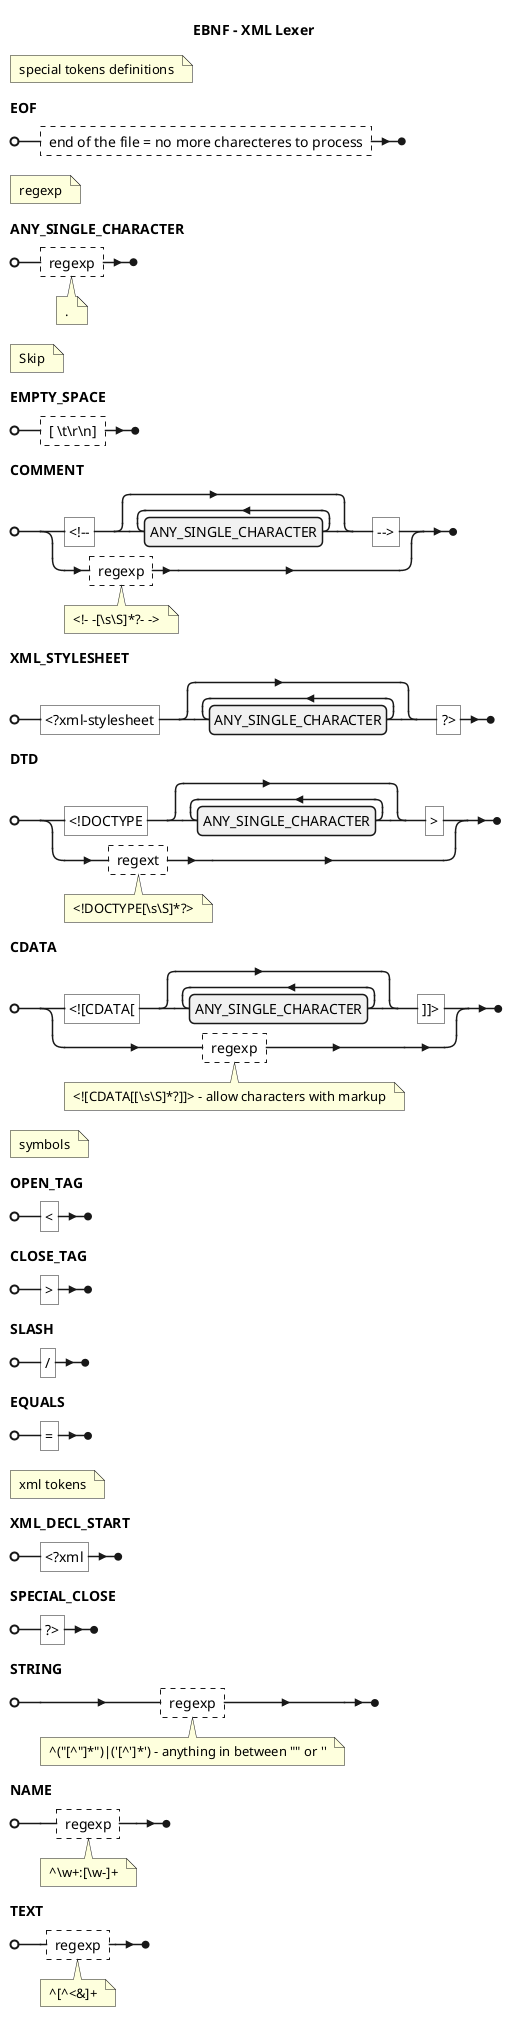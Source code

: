 @startebnf
title EBNF - XML Lexer

(* special tokens definitions *)

EOF = ? end of the file = no more charecteres to process ? ;


(* regexp *)

ANY_SINGLE_CHARACTER = ? regexp ? (* . *) ;


(* Skip *)

EMPTY_SPACE = ? [ \t\r\n] ? ;

COMMENT = "<!--" , { ANY_SINGLE_CHARACTER } , "-->"  |
  ? regexp ? (* <!- -[\s\S]*?- -> *)
  ;

XML_STYLESHEET = "<?xml-stylesheet" , { ANY_SINGLE_CHARACTER } , "?>" ;

DTD = "<!DOCTYPE" , { ANY_SINGLE_CHARACTER } , ">" |
  ? regext ? (* <!DOCTYPE[\s\S]*?> *)
  ;

CDATA = "<![CDATA[" , { ANY_SINGLE_CHARACTER } , "]]>" |
  ? regexp ? (* <![CDATA[[\s\S]*?]]> - allow characters with markup *)
  ;


(* symbols *)

OPEN_TAG = "<" ;

CLOSE_TAG = ">" ;

SLASH = "/" ;

EQUALS = "=" ;


(* xml tokens *)

XML_DECL_START = "<?xml" ;

SPECIAL_CLOSE = "?>" ;

STRING = ? regexp ? (* ^("[^"]*")|('[^']*') - anything in between "" or '' *) ;

NAME = ? regexp ? (* ^\w+:[\w-]+ *) ;

TEXT = ? regexp ? (* ^[^<&]+ *) ;

@endebnf